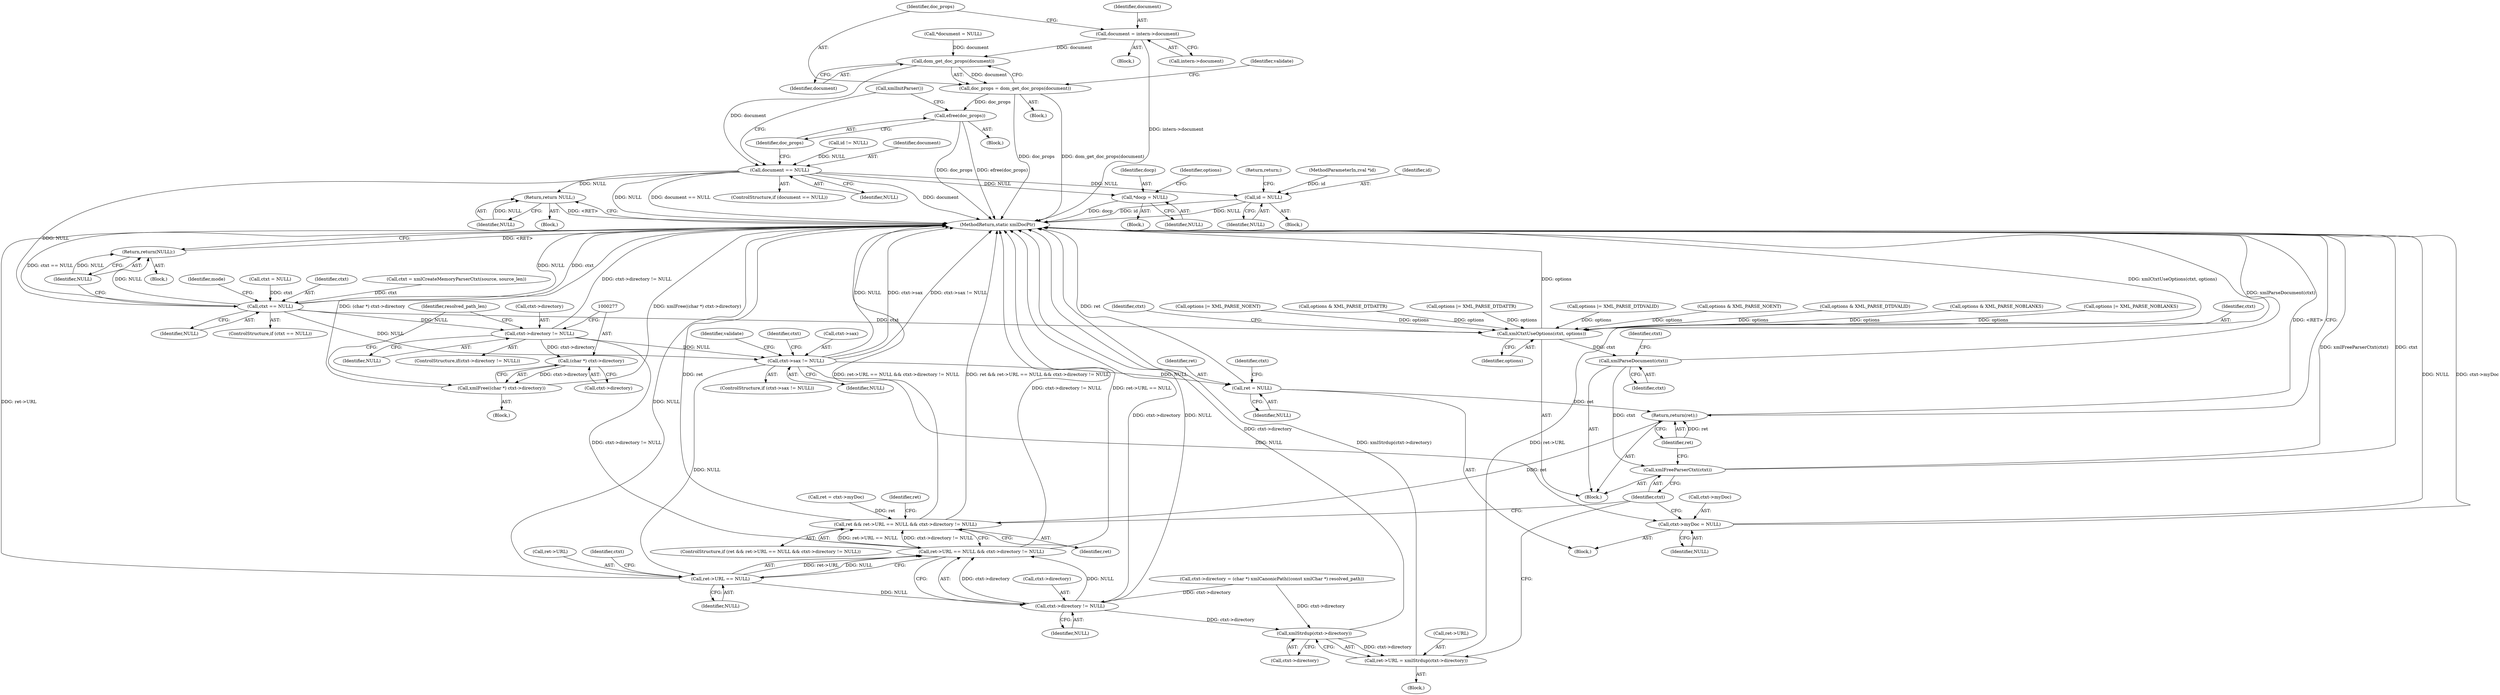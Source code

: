 digraph "0_php_4435b9142ff9813845d5c97ab29a5d637bedb257@pointer" {
"1000182" [label="(Call,document = intern->document)"];
"1000189" [label="(Call,dom_get_doc_props(document))"];
"1000187" [label="(Call,doc_props = dom_get_doc_props(document))"];
"1000221" [label="(Call,efree(doc_props))"];
"1000217" [label="(Call,document == NULL)"];
"1000234" [label="(Return,return NULL;)"];
"1000249" [label="(Call,ctxt == NULL)"];
"1000253" [label="(Return,return(NULL);)"];
"1000269" [label="(Call,ctxt->directory != NULL)"];
"1000276" [label="(Call,(char *) ctxt->directory)"];
"1000275" [label="(Call,xmlFree((char *) ctxt->directory))"];
"1000330" [label="(Call,ctxt->sax != NULL)"];
"1000444" [label="(Call,ret->URL == NULL)"];
"1000443" [label="(Call,ret->URL == NULL && ctxt->directory != NULL)"];
"1000441" [label="(Call,ret && ret->URL == NULL && ctxt->directory != NULL)"];
"1000479" [label="(Return,return(ret);)"];
"1000449" [label="(Call,ctxt->directory != NULL)"];
"1000459" [label="(Call,xmlStrdup(ctxt->directory))"];
"1000455" [label="(Call,ret->URL = xmlStrdup(ctxt->directory))"];
"1000465" [label="(Call,ret = NULL)"];
"1000472" [label="(Call,ctxt->myDoc = NULL)"];
"1000396" [label="(Call,xmlCtxtUseOptions(ctxt, options))"];
"1000417" [label="(Call,xmlParseDocument(ctxt))"];
"1000477" [label="(Call,xmlFreeParserCtxt(ctxt))"];
"1000484" [label="(Call,*docp = NULL)"];
"1000502" [label="(Call,id = NULL)"];
"1000448" [label="(Identifier,NULL)"];
"1000305" [label="(Call,ctxt->directory = (char *) xmlCanonicPath((const xmlChar *) resolved_path))"];
"1000480" [label="(Identifier,ret)"];
"1000222" [label="(Identifier,doc_props)"];
"1000153" [label="(Call,ctxt = NULL)"];
"1000235" [label="(Identifier,NULL)"];
"1000358" [label="(Call,options |= XML_PARSE_DTDVALID)"];
"1000467" [label="(Identifier,NULL)"];
"1000485" [label="(Identifier,docp)"];
"1000472" [label="(Call,ctxt->myDoc = NULL)"];
"1000496" [label="(Identifier,options)"];
"1000506" [label="(Return,return;)"];
"1000216" [label="(ControlStructure,if (document == NULL))"];
"1000454" [label="(Block,)"];
"1000376" [label="(Call,options & XML_PARSE_NOENT)"];
"1000443" [label="(Call,ret->URL == NULL && ctxt->directory != NULL)"];
"1000234" [label="(Return,return NULL;)"];
"1000354" [label="(Call,options & XML_PARSE_DTDVALID)"];
"1000217" [label="(Call,document == NULL)"];
"1000460" [label="(Call,ctxt->directory)"];
"1000453" [label="(Identifier,NULL)"];
"1000268" [label="(ControlStructure,if(ctxt->directory != NULL))"];
"1000250" [label="(Identifier,ctxt)"];
"1000422" [label="(Identifier,ctxt)"];
"1001428" [label="(MethodReturn,static xmlDocPtr)"];
"1000445" [label="(Call,ret->URL)"];
"1000145" [label="(MethodParameterIn,zval *id)"];
"1000219" [label="(Identifier,NULL)"];
"1000269" [label="(Call,ctxt->directory != NULL)"];
"1000228" [label="(Block,)"];
"1000473" [label="(Call,ctxt->myDoc)"];
"1000455" [label="(Call,ret->URL = xmlStrdup(ctxt->directory))"];
"1000389" [label="(Call,options & XML_PARSE_NOBLANKS)"];
"1000184" [label="(Call,intern->document)"];
"1000396" [label="(Call,xmlCtxtUseOptions(ctxt, options))"];
"1000329" [label="(ControlStructure,if (ctxt->sax != NULL))"];
"1000233" [label="(Block,)"];
"1000278" [label="(Call,ctxt->directory)"];
"1000457" [label="(Identifier,ret)"];
"1000183" [label="(Identifier,document)"];
"1000249" [label="(Call,ctxt == NULL)"];
"1000192" [label="(Identifier,validate)"];
"1000504" [label="(Identifier,NULL)"];
"1000187" [label="(Call,doc_props = dom_get_doc_props(document))"];
"1000270" [label="(Call,ctxt->directory)"];
"1000451" [label="(Identifier,ctxt)"];
"1000478" [label="(Identifier,ctxt)"];
"1000466" [label="(Identifier,ret)"];
"1000273" [label="(Identifier,NULL)"];
"1000393" [label="(Call,options |= XML_PARSE_NOBLANKS)"];
"1000464" [label="(Block,)"];
"1000182" [label="(Call,document = intern->document)"];
"1000398" [label="(Identifier,options)"];
"1000456" [label="(Call,ret->URL)"];
"1000221" [label="(Call,efree(doc_props))"];
"1000397" [label="(Identifier,ctxt)"];
"1000502" [label="(Call,id = NULL)"];
"1000220" [label="(Block,)"];
"1000188" [label="(Identifier,doc_props)"];
"1000159" [label="(Call,*document = NULL)"];
"1000189" [label="(Call,dom_get_doc_props(document))"];
"1000470" [label="(Identifier,ctxt)"];
"1000484" [label="(Call,*docp = NULL)"];
"1000486" [label="(Identifier,NULL)"];
"1000254" [label="(Identifier,NULL)"];
"1000276" [label="(Call,(char *) ctxt->directory)"];
"1000501" [label="(Block,)"];
"1000150" [label="(Block,)"];
"1000190" [label="(Identifier,document)"];
"1000465" [label="(Call,ret = NULL)"];
"1000401" [label="(Identifier,ctxt)"];
"1000218" [label="(Identifier,document)"];
"1000275" [label="(Call,xmlFree((char *) ctxt->directory))"];
"1000282" [label="(Identifier,resolved_path_len)"];
"1000181" [label="(Block,)"];
"1000178" [label="(Call,id != NULL)"];
"1000243" [label="(Call,ctxt = xmlCreateMemoryParserCtxt(source, source_len))"];
"1000253" [label="(Return,return(NULL);)"];
"1000426" [label="(Call,ret = ctxt->myDoc)"];
"1000479" [label="(Return,return(ret);)"];
"1000352" [label="(Identifier,validate)"];
"1000440" [label="(ControlStructure,if (ret && ret->URL == NULL && ctxt->directory != NULL))"];
"1000334" [label="(Identifier,NULL)"];
"1000477" [label="(Call,xmlFreeParserCtxt(ctxt))"];
"1000380" [label="(Call,options |= XML_PARSE_NOENT)"];
"1000257" [label="(Identifier,mode)"];
"1000330" [label="(Call,ctxt->sax != NULL)"];
"1000444" [label="(Call,ret->URL == NULL)"];
"1000459" [label="(Call,xmlStrdup(ctxt->directory))"];
"1000449" [label="(Call,ctxt->directory != NULL)"];
"1000365" [label="(Call,options & XML_PARSE_DTDATTR)"];
"1000369" [label="(Call,options |= XML_PARSE_DTDATTR)"];
"1000252" [label="(Block,)"];
"1000339" [label="(Identifier,ctxt)"];
"1000503" [label="(Identifier,id)"];
"1000441" [label="(Call,ret && ret->URL == NULL && ctxt->directory != NULL)"];
"1000442" [label="(Identifier,ret)"];
"1000223" [label="(Call,xmlInitParser())"];
"1000331" [label="(Call,ctxt->sax)"];
"1000274" [label="(Block,)"];
"1000476" [label="(Identifier,NULL)"];
"1000251" [label="(Identifier,NULL)"];
"1000417" [label="(Call,xmlParseDocument(ctxt))"];
"1000450" [label="(Call,ctxt->directory)"];
"1000248" [label="(ControlStructure,if (ctxt == NULL))"];
"1000481" [label="(Block,)"];
"1000418" [label="(Identifier,ctxt)"];
"1000182" -> "1000181"  [label="AST: "];
"1000182" -> "1000184"  [label="CFG: "];
"1000183" -> "1000182"  [label="AST: "];
"1000184" -> "1000182"  [label="AST: "];
"1000188" -> "1000182"  [label="CFG: "];
"1000182" -> "1001428"  [label="DDG: intern->document"];
"1000182" -> "1000189"  [label="DDG: document"];
"1000189" -> "1000187"  [label="AST: "];
"1000189" -> "1000190"  [label="CFG: "];
"1000190" -> "1000189"  [label="AST: "];
"1000187" -> "1000189"  [label="CFG: "];
"1000189" -> "1000187"  [label="DDG: document"];
"1000159" -> "1000189"  [label="DDG: document"];
"1000189" -> "1000217"  [label="DDG: document"];
"1000187" -> "1000150"  [label="AST: "];
"1000188" -> "1000187"  [label="AST: "];
"1000192" -> "1000187"  [label="CFG: "];
"1000187" -> "1001428"  [label="DDG: doc_props"];
"1000187" -> "1001428"  [label="DDG: dom_get_doc_props(document)"];
"1000187" -> "1000221"  [label="DDG: doc_props"];
"1000221" -> "1000220"  [label="AST: "];
"1000221" -> "1000222"  [label="CFG: "];
"1000222" -> "1000221"  [label="AST: "];
"1000223" -> "1000221"  [label="CFG: "];
"1000221" -> "1001428"  [label="DDG: efree(doc_props)"];
"1000221" -> "1001428"  [label="DDG: doc_props"];
"1000217" -> "1000216"  [label="AST: "];
"1000217" -> "1000219"  [label="CFG: "];
"1000218" -> "1000217"  [label="AST: "];
"1000219" -> "1000217"  [label="AST: "];
"1000222" -> "1000217"  [label="CFG: "];
"1000223" -> "1000217"  [label="CFG: "];
"1000217" -> "1001428"  [label="DDG: NULL"];
"1000217" -> "1001428"  [label="DDG: document == NULL"];
"1000217" -> "1001428"  [label="DDG: document"];
"1000178" -> "1000217"  [label="DDG: NULL"];
"1000217" -> "1000234"  [label="DDG: NULL"];
"1000217" -> "1000249"  [label="DDG: NULL"];
"1000217" -> "1000484"  [label="DDG: NULL"];
"1000217" -> "1000502"  [label="DDG: NULL"];
"1000234" -> "1000233"  [label="AST: "];
"1000234" -> "1000235"  [label="CFG: "];
"1000235" -> "1000234"  [label="AST: "];
"1001428" -> "1000234"  [label="CFG: "];
"1000234" -> "1001428"  [label="DDG: <RET>"];
"1000235" -> "1000234"  [label="DDG: NULL"];
"1000249" -> "1000248"  [label="AST: "];
"1000249" -> "1000251"  [label="CFG: "];
"1000250" -> "1000249"  [label="AST: "];
"1000251" -> "1000249"  [label="AST: "];
"1000254" -> "1000249"  [label="CFG: "];
"1000257" -> "1000249"  [label="CFG: "];
"1000249" -> "1001428"  [label="DDG: NULL"];
"1000249" -> "1001428"  [label="DDG: ctxt"];
"1000249" -> "1001428"  [label="DDG: ctxt == NULL"];
"1000153" -> "1000249"  [label="DDG: ctxt"];
"1000243" -> "1000249"  [label="DDG: ctxt"];
"1000249" -> "1000253"  [label="DDG: NULL"];
"1000249" -> "1000269"  [label="DDG: NULL"];
"1000249" -> "1000330"  [label="DDG: NULL"];
"1000249" -> "1000396"  [label="DDG: ctxt"];
"1000253" -> "1000252"  [label="AST: "];
"1000253" -> "1000254"  [label="CFG: "];
"1000254" -> "1000253"  [label="AST: "];
"1001428" -> "1000253"  [label="CFG: "];
"1000253" -> "1001428"  [label="DDG: <RET>"];
"1000254" -> "1000253"  [label="DDG: NULL"];
"1000269" -> "1000268"  [label="AST: "];
"1000269" -> "1000273"  [label="CFG: "];
"1000270" -> "1000269"  [label="AST: "];
"1000273" -> "1000269"  [label="AST: "];
"1000277" -> "1000269"  [label="CFG: "];
"1000282" -> "1000269"  [label="CFG: "];
"1000269" -> "1001428"  [label="DDG: ctxt->directory != NULL"];
"1000269" -> "1000276"  [label="DDG: ctxt->directory"];
"1000269" -> "1000330"  [label="DDG: NULL"];
"1000269" -> "1000443"  [label="DDG: ctxt->directory != NULL"];
"1000276" -> "1000275"  [label="AST: "];
"1000276" -> "1000278"  [label="CFG: "];
"1000277" -> "1000276"  [label="AST: "];
"1000278" -> "1000276"  [label="AST: "];
"1000275" -> "1000276"  [label="CFG: "];
"1000276" -> "1000275"  [label="DDG: ctxt->directory"];
"1000275" -> "1000274"  [label="AST: "];
"1000282" -> "1000275"  [label="CFG: "];
"1000275" -> "1001428"  [label="DDG: xmlFree((char *) ctxt->directory)"];
"1000275" -> "1001428"  [label="DDG: (char *) ctxt->directory"];
"1000330" -> "1000329"  [label="AST: "];
"1000330" -> "1000334"  [label="CFG: "];
"1000331" -> "1000330"  [label="AST: "];
"1000334" -> "1000330"  [label="AST: "];
"1000339" -> "1000330"  [label="CFG: "];
"1000352" -> "1000330"  [label="CFG: "];
"1000330" -> "1001428"  [label="DDG: NULL"];
"1000330" -> "1001428"  [label="DDG: ctxt->sax"];
"1000330" -> "1001428"  [label="DDG: ctxt->sax != NULL"];
"1000330" -> "1000444"  [label="DDG: NULL"];
"1000330" -> "1000465"  [label="DDG: NULL"];
"1000330" -> "1000472"  [label="DDG: NULL"];
"1000444" -> "1000443"  [label="AST: "];
"1000444" -> "1000448"  [label="CFG: "];
"1000445" -> "1000444"  [label="AST: "];
"1000448" -> "1000444"  [label="AST: "];
"1000451" -> "1000444"  [label="CFG: "];
"1000443" -> "1000444"  [label="CFG: "];
"1000444" -> "1001428"  [label="DDG: ret->URL"];
"1000444" -> "1001428"  [label="DDG: NULL"];
"1000444" -> "1000443"  [label="DDG: ret->URL"];
"1000444" -> "1000443"  [label="DDG: NULL"];
"1000444" -> "1000449"  [label="DDG: NULL"];
"1000443" -> "1000441"  [label="AST: "];
"1000443" -> "1000449"  [label="CFG: "];
"1000449" -> "1000443"  [label="AST: "];
"1000441" -> "1000443"  [label="CFG: "];
"1000443" -> "1001428"  [label="DDG: ctxt->directory != NULL"];
"1000443" -> "1001428"  [label="DDG: ret->URL == NULL"];
"1000443" -> "1000441"  [label="DDG: ret->URL == NULL"];
"1000443" -> "1000441"  [label="DDG: ctxt->directory != NULL"];
"1000449" -> "1000443"  [label="DDG: ctxt->directory"];
"1000449" -> "1000443"  [label="DDG: NULL"];
"1000441" -> "1000440"  [label="AST: "];
"1000441" -> "1000442"  [label="CFG: "];
"1000442" -> "1000441"  [label="AST: "];
"1000457" -> "1000441"  [label="CFG: "];
"1000478" -> "1000441"  [label="CFG: "];
"1000441" -> "1001428"  [label="DDG: ret"];
"1000441" -> "1001428"  [label="DDG: ret->URL == NULL && ctxt->directory != NULL"];
"1000441" -> "1001428"  [label="DDG: ret && ret->URL == NULL && ctxt->directory != NULL"];
"1000426" -> "1000441"  [label="DDG: ret"];
"1000441" -> "1000479"  [label="DDG: ret"];
"1000479" -> "1000228"  [label="AST: "];
"1000479" -> "1000480"  [label="CFG: "];
"1000480" -> "1000479"  [label="AST: "];
"1001428" -> "1000479"  [label="CFG: "];
"1000479" -> "1001428"  [label="DDG: <RET>"];
"1000480" -> "1000479"  [label="DDG: ret"];
"1000465" -> "1000479"  [label="DDG: ret"];
"1000449" -> "1000453"  [label="CFG: "];
"1000450" -> "1000449"  [label="AST: "];
"1000453" -> "1000449"  [label="AST: "];
"1000449" -> "1001428"  [label="DDG: ctxt->directory"];
"1000449" -> "1001428"  [label="DDG: NULL"];
"1000305" -> "1000449"  [label="DDG: ctxt->directory"];
"1000449" -> "1000459"  [label="DDG: ctxt->directory"];
"1000459" -> "1000455"  [label="AST: "];
"1000459" -> "1000460"  [label="CFG: "];
"1000460" -> "1000459"  [label="AST: "];
"1000455" -> "1000459"  [label="CFG: "];
"1000459" -> "1001428"  [label="DDG: ctxt->directory"];
"1000459" -> "1000455"  [label="DDG: ctxt->directory"];
"1000305" -> "1000459"  [label="DDG: ctxt->directory"];
"1000455" -> "1000454"  [label="AST: "];
"1000456" -> "1000455"  [label="AST: "];
"1000478" -> "1000455"  [label="CFG: "];
"1000455" -> "1001428"  [label="DDG: xmlStrdup(ctxt->directory)"];
"1000455" -> "1001428"  [label="DDG: ret->URL"];
"1000465" -> "1000464"  [label="AST: "];
"1000465" -> "1000467"  [label="CFG: "];
"1000466" -> "1000465"  [label="AST: "];
"1000467" -> "1000465"  [label="AST: "];
"1000470" -> "1000465"  [label="CFG: "];
"1000465" -> "1001428"  [label="DDG: ret"];
"1000472" -> "1000464"  [label="AST: "];
"1000472" -> "1000476"  [label="CFG: "];
"1000473" -> "1000472"  [label="AST: "];
"1000476" -> "1000472"  [label="AST: "];
"1000478" -> "1000472"  [label="CFG: "];
"1000472" -> "1001428"  [label="DDG: NULL"];
"1000472" -> "1001428"  [label="DDG: ctxt->myDoc"];
"1000396" -> "1000228"  [label="AST: "];
"1000396" -> "1000398"  [label="CFG: "];
"1000397" -> "1000396"  [label="AST: "];
"1000398" -> "1000396"  [label="AST: "];
"1000401" -> "1000396"  [label="CFG: "];
"1000396" -> "1001428"  [label="DDG: xmlCtxtUseOptions(ctxt, options)"];
"1000396" -> "1001428"  [label="DDG: options"];
"1000369" -> "1000396"  [label="DDG: options"];
"1000365" -> "1000396"  [label="DDG: options"];
"1000389" -> "1000396"  [label="DDG: options"];
"1000358" -> "1000396"  [label="DDG: options"];
"1000393" -> "1000396"  [label="DDG: options"];
"1000376" -> "1000396"  [label="DDG: options"];
"1000380" -> "1000396"  [label="DDG: options"];
"1000354" -> "1000396"  [label="DDG: options"];
"1000396" -> "1000417"  [label="DDG: ctxt"];
"1000417" -> "1000228"  [label="AST: "];
"1000417" -> "1000418"  [label="CFG: "];
"1000418" -> "1000417"  [label="AST: "];
"1000422" -> "1000417"  [label="CFG: "];
"1000417" -> "1001428"  [label="DDG: xmlParseDocument(ctxt)"];
"1000417" -> "1000477"  [label="DDG: ctxt"];
"1000477" -> "1000228"  [label="AST: "];
"1000477" -> "1000478"  [label="CFG: "];
"1000478" -> "1000477"  [label="AST: "];
"1000480" -> "1000477"  [label="CFG: "];
"1000477" -> "1001428"  [label="DDG: xmlFreeParserCtxt(ctxt)"];
"1000477" -> "1001428"  [label="DDG: ctxt"];
"1000484" -> "1000481"  [label="AST: "];
"1000484" -> "1000486"  [label="CFG: "];
"1000485" -> "1000484"  [label="AST: "];
"1000486" -> "1000484"  [label="AST: "];
"1000496" -> "1000484"  [label="CFG: "];
"1000484" -> "1001428"  [label="DDG: docp"];
"1000502" -> "1000501"  [label="AST: "];
"1000502" -> "1000504"  [label="CFG: "];
"1000503" -> "1000502"  [label="AST: "];
"1000504" -> "1000502"  [label="AST: "];
"1000506" -> "1000502"  [label="CFG: "];
"1000502" -> "1001428"  [label="DDG: id"];
"1000502" -> "1001428"  [label="DDG: NULL"];
"1000145" -> "1000502"  [label="DDG: id"];
}
